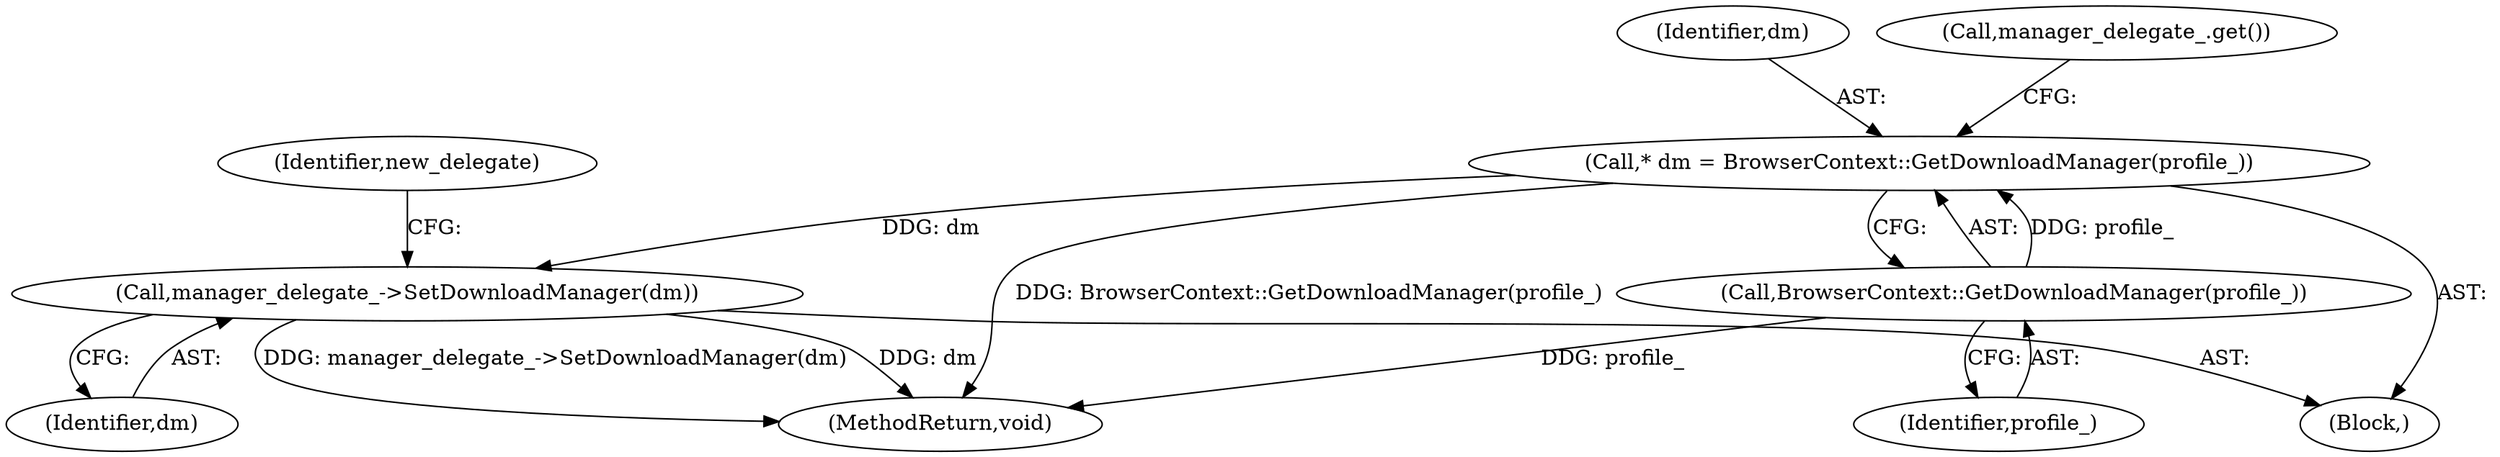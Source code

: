 digraph "1_Chrome_cbb2c0940d4e3914ccd74f6466ff4cb9e50e0e86_1@pointer" {
"1000112" [label="(Call,manager_delegate_->SetDownloadManager(dm))"];
"1000106" [label="(Call,* dm = BrowserContext::GetDownloadManager(profile_))"];
"1000108" [label="(Call,BrowserContext::GetDownloadManager(profile_))"];
"1000112" [label="(Call,manager_delegate_->SetDownloadManager(dm))"];
"1000106" [label="(Call,* dm = BrowserContext::GetDownloadManager(profile_))"];
"1000109" [label="(Identifier,profile_)"];
"1000113" [label="(Identifier,dm)"];
"1000115" [label="(Identifier,new_delegate)"];
"1000108" [label="(Call,BrowserContext::GetDownloadManager(profile_))"];
"1000117" [label="(MethodReturn,void)"];
"1000107" [label="(Identifier,dm)"];
"1000111" [label="(Call,manager_delegate_.get())"];
"1000102" [label="(Block,)"];
"1000112" -> "1000102"  [label="AST: "];
"1000112" -> "1000113"  [label="CFG: "];
"1000113" -> "1000112"  [label="AST: "];
"1000115" -> "1000112"  [label="CFG: "];
"1000112" -> "1000117"  [label="DDG: manager_delegate_->SetDownloadManager(dm)"];
"1000112" -> "1000117"  [label="DDG: dm"];
"1000106" -> "1000112"  [label="DDG: dm"];
"1000106" -> "1000102"  [label="AST: "];
"1000106" -> "1000108"  [label="CFG: "];
"1000107" -> "1000106"  [label="AST: "];
"1000108" -> "1000106"  [label="AST: "];
"1000111" -> "1000106"  [label="CFG: "];
"1000106" -> "1000117"  [label="DDG: BrowserContext::GetDownloadManager(profile_)"];
"1000108" -> "1000106"  [label="DDG: profile_"];
"1000108" -> "1000109"  [label="CFG: "];
"1000109" -> "1000108"  [label="AST: "];
"1000108" -> "1000117"  [label="DDG: profile_"];
}
